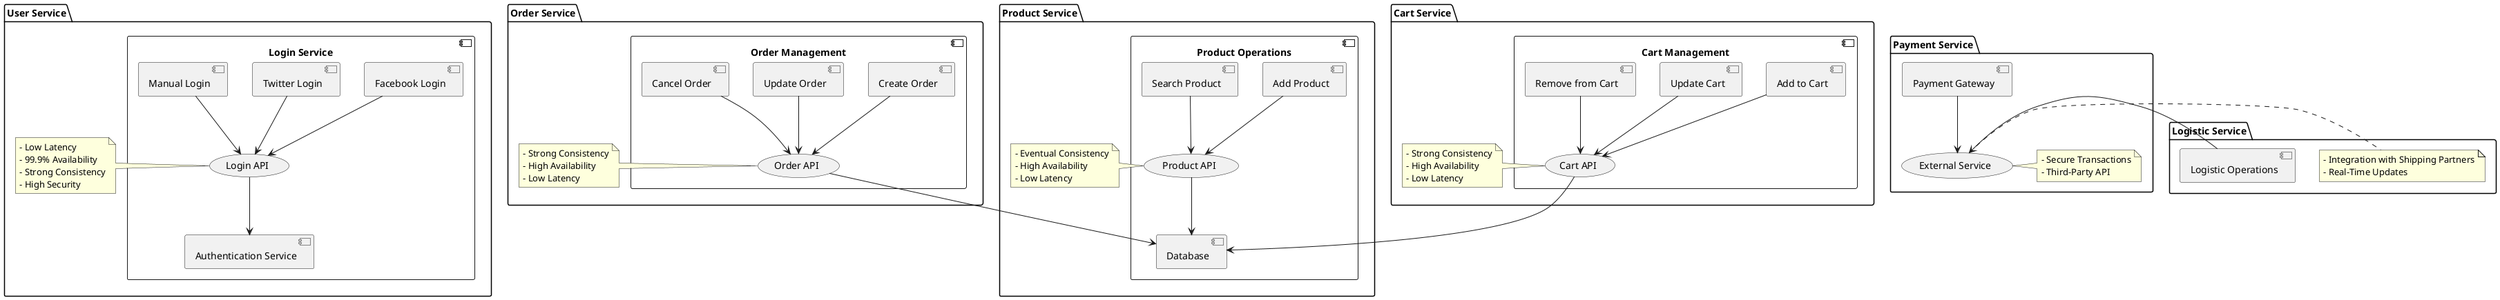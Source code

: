 @startuml functional_diagram

package "User Service" {
  component "Login Service" {
    [Facebook Login] --> (Login API)
    [Twitter Login] --> (Login API)
    [Manual Login] --> (Login API)
    (Login API) --> [Authentication Service]
  }
  note right of (Login API)
    - Low Latency
    - 99.9% Availability
    - Strong Consistency
    - High Security
  end note
}

package "Product Service" {
  component "Product Operations" {
    [Add Product] --> (Product API)
    [Search Product] --> (Product API)
    (Product API) --> [Database]
  }
  note right of (Product API)
    - Eventual Consistency
    - High Availability
    - Low Latency
  end note
}

package "Order Service" {
  component "Order Management" {
    [Create Order] --> (Order API)
    [Update Order] --> (Order API)
    [Cancel Order] --> (Order API)
    (Order API) --> [Database]
  }
  note right of (Order API)
    - Strong Consistency
    - High Availability
    - Low Latency
  end note
}

package "Payment Service" {
  [Payment Gateway] --> (External Service)
  note right of (External Service)
    - Secure Transactions
    - Third-Party API
  end note
}

package "Logistic Service" {
  [Logistic Operations] --> (External Service)
  note right of (External Service)
    - Integration with Shipping Partners
    - Real-Time Updates
  end note
}

package "Cart Service" {
  component "Cart Management" {
    [Add to Cart] --> (Cart API)
    [Update Cart] --> (Cart API)
    [Remove from Cart] --> (Cart API)
    (Cart API) --> [Database]
  }
  note right of (Cart API)
    - Strong Consistency
    - High Availability
    - Low Latency
  end note
}

@enduml
